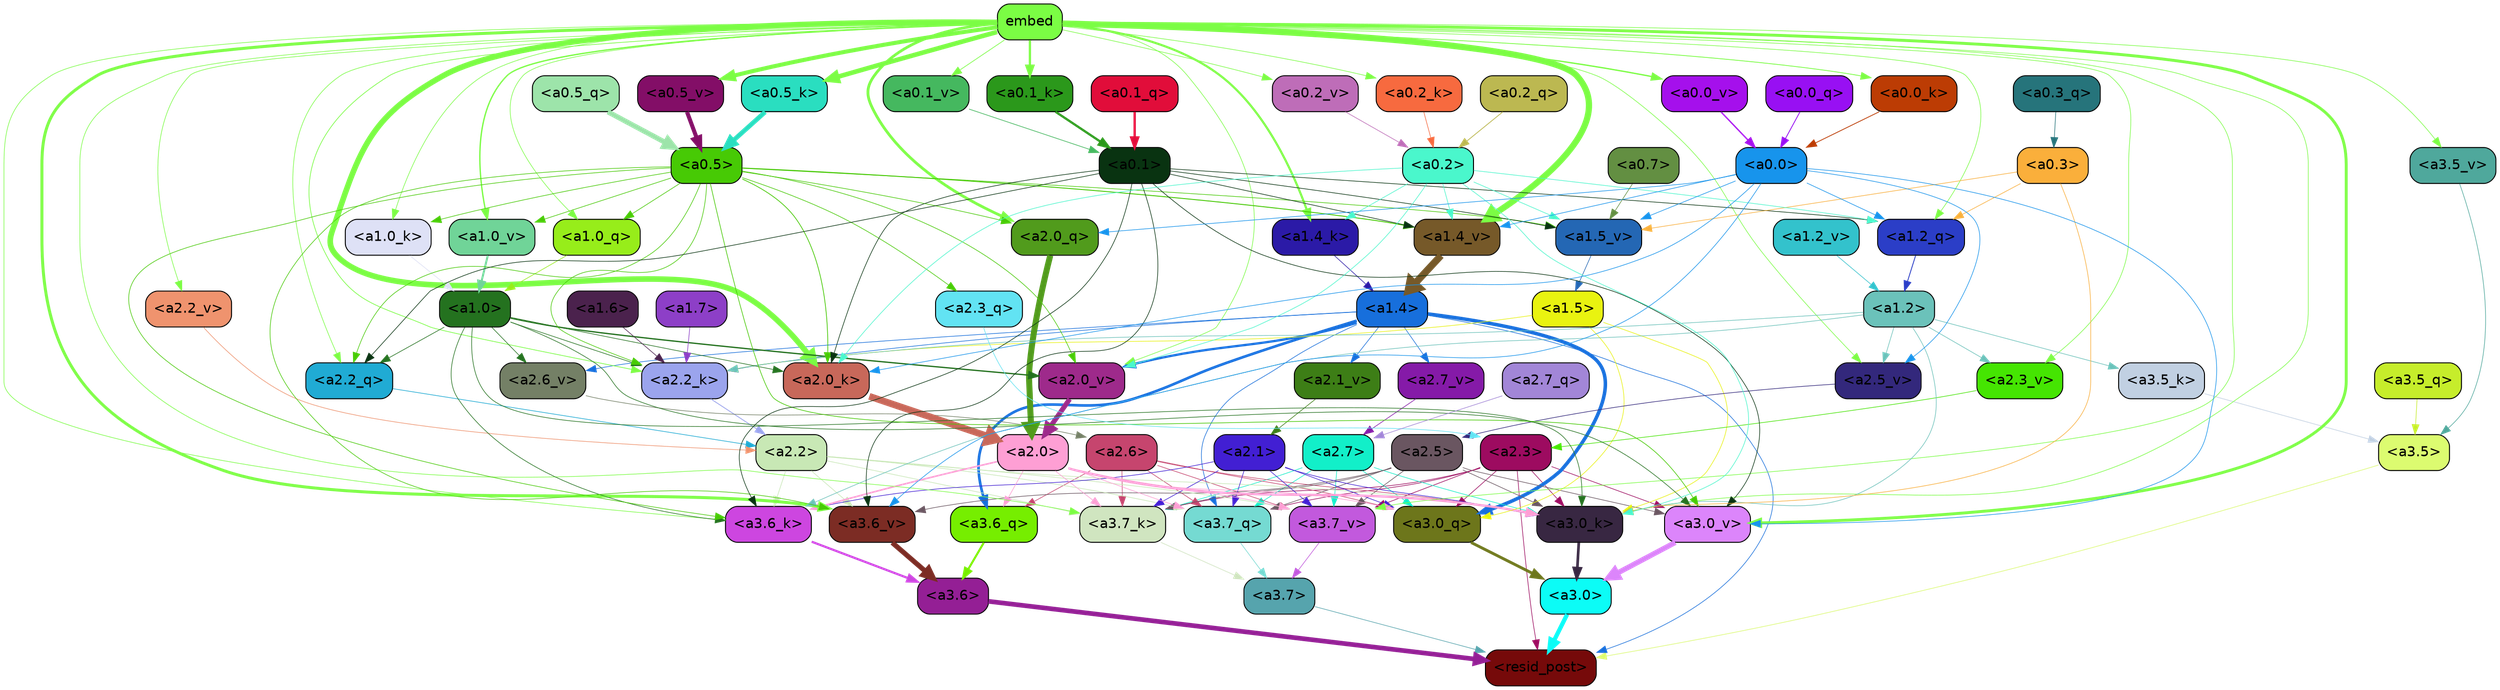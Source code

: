 strict digraph "" {
	graph [bgcolor=transparent,
		layout=dot,
		overlap=false,
		splines=true
	];
	"<a3.7>"	[color=black,
		fillcolor="#56a4ad",
		fontname=Helvetica,
		shape=box,
		style="filled, rounded"];
	"<resid_post>"	[color=black,
		fillcolor="#760a0a",
		fontname=Helvetica,
		shape=box,
		style="filled, rounded"];
	"<a3.7>" -> "<resid_post>"	[color="#56a4ad",
		penwidth=0.6];
	"<a3.6>"	[color=black,
		fillcolor="#941f95",
		fontname=Helvetica,
		shape=box,
		style="filled, rounded"];
	"<a3.6>" -> "<resid_post>"	[color="#941f95",
		penwidth=4.6696330308914185];
	"<a3.5>"	[color=black,
		fillcolor="#dcfb70",
		fontname=Helvetica,
		shape=box,
		style="filled, rounded"];
	"<a3.5>" -> "<resid_post>"	[color="#dcfb70",
		penwidth=0.6];
	"<a3.0>"	[color=black,
		fillcolor="#0cfcf6",
		fontname=Helvetica,
		shape=box,
		style="filled, rounded"];
	"<a3.0>" -> "<resid_post>"	[color="#0cfcf6",
		penwidth=4.282557368278503];
	"<a2.3>"	[color=black,
		fillcolor="#9d0b60",
		fontname=Helvetica,
		shape=box,
		style="filled, rounded"];
	"<a2.3>" -> "<resid_post>"	[color="#9d0b60",
		penwidth=0.6];
	"<a3.7_q>"	[color=black,
		fillcolor="#75dad2",
		fontname=Helvetica,
		shape=box,
		style="filled, rounded"];
	"<a2.3>" -> "<a3.7_q>"	[color="#9d0b60",
		penwidth=0.6];
	"<a3.0_q>"	[color=black,
		fillcolor="#6d761b",
		fontname=Helvetica,
		shape=box,
		style="filled, rounded"];
	"<a2.3>" -> "<a3.0_q>"	[color="#9d0b60",
		penwidth=0.6];
	"<a3.7_k>"	[color=black,
		fillcolor="#d0e5c0",
		fontname=Helvetica,
		shape=box,
		style="filled, rounded"];
	"<a2.3>" -> "<a3.7_k>"	[color="#9d0b60",
		penwidth=0.6];
	"<a3.0_k>"	[color=black,
		fillcolor="#382742",
		fontname=Helvetica,
		shape=box,
		style="filled, rounded"];
	"<a2.3>" -> "<a3.0_k>"	[color="#9d0b60",
		penwidth=0.6];
	"<a3.7_v>"	[color=black,
		fillcolor="#c259dd",
		fontname=Helvetica,
		shape=box,
		style="filled, rounded"];
	"<a2.3>" -> "<a3.7_v>"	[color="#9d0b60",
		penwidth=0.6];
	"<a3.0_v>"	[color=black,
		fillcolor="#dc85fb",
		fontname=Helvetica,
		shape=box,
		style="filled, rounded"];
	"<a2.3>" -> "<a3.0_v>"	[color="#9d0b60",
		penwidth=0.6];
	"<a1.4>"	[color=black,
		fillcolor="#176fdc",
		fontname=Helvetica,
		shape=box,
		style="filled, rounded"];
	"<a1.4>" -> "<resid_post>"	[color="#176fdc",
		penwidth=0.6];
	"<a1.4>" -> "<a3.7_q>"	[color="#176fdc",
		penwidth=0.6];
	"<a3.6_q>"	[color=black,
		fillcolor="#76ee00",
		fontname=Helvetica,
		shape=box,
		style="filled, rounded"];
	"<a1.4>" -> "<a3.6_q>"	[color="#176fdc",
		penwidth=2.6073555648326874];
	"<a1.4>" -> "<a3.0_q>"	[color="#176fdc",
		penwidth=3.4971605762839317];
	"<a2.2_k>"	[color=black,
		fillcolor="#9ba4ed",
		fontname=Helvetica,
		shape=box,
		style="filled, rounded"];
	"<a1.4>" -> "<a2.2_k>"	[color="#176fdc",
		penwidth=0.6];
	"<a2.7_v>"	[color=black,
		fillcolor="#851aa8",
		fontname=Helvetica,
		shape=box,
		style="filled, rounded"];
	"<a1.4>" -> "<a2.7_v>"	[color="#176fdc",
		penwidth=0.6];
	"<a2.6_v>"	[color=black,
		fillcolor="#748066",
		fontname=Helvetica,
		shape=box,
		style="filled, rounded"];
	"<a1.4>" -> "<a2.6_v>"	[color="#176fdc",
		penwidth=0.6];
	"<a2.1_v>"	[color=black,
		fillcolor="#3d7e16",
		fontname=Helvetica,
		shape=box,
		style="filled, rounded"];
	"<a1.4>" -> "<a2.1_v>"	[color="#176fdc",
		penwidth=0.6];
	"<a2.0_v>"	[color=black,
		fillcolor="#9e2a8b",
		fontname=Helvetica,
		shape=box,
		style="filled, rounded"];
	"<a1.4>" -> "<a2.0_v>"	[color="#176fdc",
		penwidth=2.268670678138733];
	"<a3.7_q>" -> "<a3.7>"	[color="#75dad2",
		penwidth=0.6];
	"<a3.6_q>" -> "<a3.6>"	[color="#76ee00",
		penwidth=2.03758105635643];
	"<a3.5_q>"	[color=black,
		fillcolor="#c6ed2b",
		fontname=Helvetica,
		shape=box,
		style="filled, rounded"];
	"<a3.5_q>" -> "<a3.5>"	[color="#c6ed2b",
		penwidth=0.6];
	"<a3.0_q>" -> "<a3.0>"	[color="#6d761b",
		penwidth=2.8638100624084473];
	"<a3.7_k>" -> "<a3.7>"	[color="#d0e5c0",
		penwidth=0.6];
	"<a3.6_k>"	[color=black,
		fillcolor="#cd46e0",
		fontname=Helvetica,
		shape=box,
		style="filled, rounded"];
	"<a3.6_k>" -> "<a3.6>"	[color="#cd46e0",
		penwidth=2.174198240041733];
	"<a3.5_k>"	[color=black,
		fillcolor="#c1d0e2",
		fontname=Helvetica,
		shape=box,
		style="filled, rounded"];
	"<a3.5_k>" -> "<a3.5>"	[color="#c1d0e2",
		penwidth=0.6];
	"<a3.0_k>" -> "<a3.0>"	[color="#382742",
		penwidth=2.6274144649505615];
	"<a3.7_v>" -> "<a3.7>"	[color="#c259dd",
		penwidth=0.6];
	"<a3.6_v>"	[color=black,
		fillcolor="#7c2c24",
		fontname=Helvetica,
		shape=box,
		style="filled, rounded"];
	"<a3.6_v>" -> "<a3.6>"	[color="#7c2c24",
		penwidth=5.002329230308533];
	"<a3.5_v>"	[color=black,
		fillcolor="#4fa89c",
		fontname=Helvetica,
		shape=box,
		style="filled, rounded"];
	"<a3.5_v>" -> "<a3.5>"	[color="#4fa89c",
		penwidth=0.6];
	"<a3.0_v>" -> "<a3.0>"	[color="#dc85fb",
		penwidth=5.188832879066467];
	"<a2.7>"	[color=black,
		fillcolor="#12efc9",
		fontname=Helvetica,
		shape=box,
		style="filled, rounded"];
	"<a2.7>" -> "<a3.7_q>"	[color="#12efc9",
		penwidth=0.6];
	"<a2.7>" -> "<a3.0_q>"	[color="#12efc9",
		penwidth=0.6];
	"<a2.7>" -> "<a3.7_k>"	[color="#12efc9",
		penwidth=0.6];
	"<a2.7>" -> "<a3.0_k>"	[color="#12efc9",
		penwidth=0.6];
	"<a2.7>" -> "<a3.7_v>"	[color="#12efc9",
		penwidth=0.6];
	"<a2.6>"	[color=black,
		fillcolor="#c6456e",
		fontname=Helvetica,
		shape=box,
		style="filled, rounded"];
	"<a2.6>" -> "<a3.7_q>"	[color="#c6456e",
		penwidth=0.6];
	"<a2.6>" -> "<a3.6_q>"	[color="#c6456e",
		penwidth=0.6];
	"<a2.6>" -> "<a3.0_q>"	[color="#c6456e",
		penwidth=0.6];
	"<a2.6>" -> "<a3.7_k>"	[color="#c6456e",
		penwidth=0.6];
	"<a2.6>" -> "<a3.0_k>"	[color="#c6456e",
		penwidth=0.6];
	"<a2.6>" -> "<a3.7_v>"	[color="#c6456e",
		penwidth=0.6];
	"<a2.5>"	[color=black,
		fillcolor="#6a5661",
		fontname=Helvetica,
		shape=box,
		style="filled, rounded"];
	"<a2.5>" -> "<a3.7_q>"	[color="#6a5661",
		penwidth=0.6];
	"<a2.5>" -> "<a3.7_k>"	[color="#6a5661",
		penwidth=0.6];
	"<a2.5>" -> "<a3.0_k>"	[color="#6a5661",
		penwidth=0.6];
	"<a2.5>" -> "<a3.7_v>"	[color="#6a5661",
		penwidth=0.6];
	"<a2.5>" -> "<a3.6_v>"	[color="#6a5661",
		penwidth=0.6];
	"<a2.5>" -> "<a3.0_v>"	[color="#6a5661",
		penwidth=0.6];
	"<a2.2>"	[color=black,
		fillcolor="#c8e8b5",
		fontname=Helvetica,
		shape=box,
		style="filled, rounded"];
	"<a2.2>" -> "<a3.7_q>"	[color="#c8e8b5",
		penwidth=0.6];
	"<a2.2>" -> "<a3.7_k>"	[color="#c8e8b5",
		penwidth=0.6];
	"<a2.2>" -> "<a3.6_k>"	[color="#c8e8b5",
		penwidth=0.6];
	"<a2.2>" -> "<a3.0_k>"	[color="#c8e8b5",
		penwidth=0.6];
	"<a2.2>" -> "<a3.7_v>"	[color="#c8e8b5",
		penwidth=0.6];
	"<a2.2>" -> "<a3.6_v>"	[color="#c8e8b5",
		penwidth=0.6];
	"<a2.1>"	[color=black,
		fillcolor="#421fd3",
		fontname=Helvetica,
		shape=box,
		style="filled, rounded"];
	"<a2.1>" -> "<a3.7_q>"	[color="#421fd3",
		penwidth=0.6];
	"<a2.1>" -> "<a3.0_q>"	[color="#421fd3",
		penwidth=0.6];
	"<a2.1>" -> "<a3.7_k>"	[color="#421fd3",
		penwidth=0.6];
	"<a2.1>" -> "<a3.6_k>"	[color="#421fd3",
		penwidth=0.6];
	"<a2.1>" -> "<a3.0_k>"	[color="#421fd3",
		penwidth=0.6];
	"<a2.1>" -> "<a3.7_v>"	[color="#421fd3",
		penwidth=0.6];
	"<a2.0>"	[color=black,
		fillcolor="#fe9fd4",
		fontname=Helvetica,
		shape=box,
		style="filled, rounded"];
	"<a2.0>" -> "<a3.7_q>"	[color="#fe9fd4",
		penwidth=0.6];
	"<a2.0>" -> "<a3.6_q>"	[color="#fe9fd4",
		penwidth=0.6];
	"<a2.0>" -> "<a3.0_q>"	[color="#fe9fd4",
		penwidth=0.6];
	"<a2.0>" -> "<a3.7_k>"	[color="#fe9fd4",
		penwidth=0.6];
	"<a2.0>" -> "<a3.6_k>"	[color="#fe9fd4",
		penwidth=1.5568191409111023];
	"<a2.0>" -> "<a3.0_k>"	[color="#fe9fd4",
		penwidth=2.270527422428131];
	"<a2.0>" -> "<a3.7_v>"	[color="#fe9fd4",
		penwidth=0.6];
	"<a1.5>"	[color=black,
		fillcolor="#e9f310",
		fontname=Helvetica,
		shape=box,
		style="filled, rounded"];
	"<a1.5>" -> "<a3.0_q>"	[color="#e9f310",
		penwidth=0.6];
	"<a1.5>" -> "<a3.0_k>"	[color="#e9f310",
		penwidth=0.6];
	"<a1.5>" -> "<a2.2_k>"	[color="#e9f310",
		penwidth=0.6];
	embed	[color=black,
		fillcolor="#7bfd44",
		fontname=Helvetica,
		shape=box,
		style="filled, rounded"];
	embed -> "<a3.7_k>"	[color="#7bfd44",
		penwidth=0.6];
	embed -> "<a3.6_k>"	[color="#7bfd44",
		penwidth=0.6];
	embed -> "<a3.0_k>"	[color="#7bfd44",
		penwidth=0.6];
	embed -> "<a3.7_v>"	[color="#7bfd44",
		penwidth=0.6];
	embed -> "<a3.6_v>"	[color="#7bfd44",
		penwidth=2.9588699340820312];
	embed -> "<a3.5_v>"	[color="#7bfd44",
		penwidth=0.6];
	embed -> "<a3.0_v>"	[color="#7bfd44",
		penwidth=2.8686431646347046];
	"<a2.2_q>"	[color=black,
		fillcolor="#20abd4",
		fontname=Helvetica,
		shape=box,
		style="filled, rounded"];
	embed -> "<a2.2_q>"	[color="#7bfd44",
		penwidth=0.6];
	"<a2.0_q>"	[color=black,
		fillcolor="#519b1c",
		fontname=Helvetica,
		shape=box,
		style="filled, rounded"];
	embed -> "<a2.0_q>"	[color="#7bfd44",
		penwidth=2.7617180347442627];
	embed -> "<a2.2_k>"	[color="#7bfd44",
		penwidth=0.67606520652771];
	"<a2.0_k>"	[color=black,
		fillcolor="#c8685a",
		fontname=Helvetica,
		shape=box,
		style="filled, rounded"];
	embed -> "<a2.0_k>"	[color="#7bfd44",
		penwidth=5.615107178688049];
	"<a2.5_v>"	[color=black,
		fillcolor="#33287c",
		fontname=Helvetica,
		shape=box,
		style="filled, rounded"];
	embed -> "<a2.5_v>"	[color="#7bfd44",
		penwidth=0.6];
	"<a2.3_v>"	[color=black,
		fillcolor="#45e502",
		fontname=Helvetica,
		shape=box,
		style="filled, rounded"];
	embed -> "<a2.3_v>"	[color="#7bfd44",
		penwidth=0.6];
	"<a2.2_v>"	[color=black,
		fillcolor="#ef936e",
		fontname=Helvetica,
		shape=box,
		style="filled, rounded"];
	embed -> "<a2.2_v>"	[color="#7bfd44",
		penwidth=0.6];
	embed -> "<a2.0_v>"	[color="#7bfd44",
		penwidth=0.6];
	"<a1.2_q>"	[color=black,
		fillcolor="#2b3ec7",
		fontname=Helvetica,
		shape=box,
		style="filled, rounded"];
	embed -> "<a1.2_q>"	[color="#7bfd44",
		penwidth=0.6];
	"<a1.0_q>"	[color=black,
		fillcolor="#97ed1a",
		fontname=Helvetica,
		shape=box,
		style="filled, rounded"];
	embed -> "<a1.0_q>"	[color="#7bfd44",
		penwidth=0.6];
	"<a1.4_k>"	[color=black,
		fillcolor="#2b1aa7",
		fontname=Helvetica,
		shape=box,
		style="filled, rounded"];
	embed -> "<a1.4_k>"	[color="#7bfd44",
		penwidth=2.1468217372894287];
	"<a1.0_k>"	[color=black,
		fillcolor="#dee1f6",
		fontname=Helvetica,
		shape=box,
		style="filled, rounded"];
	embed -> "<a1.0_k>"	[color="#7bfd44",
		penwidth=0.6];
	"<a1.4_v>"	[color=black,
		fillcolor="#765929",
		fontname=Helvetica,
		shape=box,
		style="filled, rounded"];
	embed -> "<a1.4_v>"	[color="#7bfd44",
		penwidth=6.189999580383301];
	"<a1.0_v>"	[color=black,
		fillcolor="#70d498",
		fontname=Helvetica,
		shape=box,
		style="filled, rounded"];
	embed -> "<a1.0_v>"	[color="#7bfd44",
		penwidth=1.3123979568481445];
	"<a0.5_k>"	[color=black,
		fillcolor="#2adec0",
		fontname=Helvetica,
		shape=box,
		style="filled, rounded"];
	embed -> "<a0.5_k>"	[color="#7bfd44",
		penwidth=4.58268666267395];
	"<a0.2_k>"	[color=black,
		fillcolor="#f76a3f",
		fontname=Helvetica,
		shape=box,
		style="filled, rounded"];
	embed -> "<a0.2_k>"	[color="#7bfd44",
		penwidth=0.6];
	"<a0.1_k>"	[color=black,
		fillcolor="#2b981b",
		fontname=Helvetica,
		shape=box,
		style="filled, rounded"];
	embed -> "<a0.1_k>"	[color="#7bfd44",
		penwidth=2.2296652793884277];
	"<a0.0_k>"	[color=black,
		fillcolor="#bc3c04",
		fontname=Helvetica,
		shape=box,
		style="filled, rounded"];
	embed -> "<a0.0_k>"	[color="#7bfd44",
		penwidth=0.7705097198486328];
	"<a0.5_v>"	[color=black,
		fillcolor="#830e67",
		fontname=Helvetica,
		shape=box,
		style="filled, rounded"];
	embed -> "<a0.5_v>"	[color="#7bfd44",
		penwidth=4.06441330909729];
	"<a0.2_v>"	[color=black,
		fillcolor="#be6db8",
		fontname=Helvetica,
		shape=box,
		style="filled, rounded"];
	embed -> "<a0.2_v>"	[color="#7bfd44",
		penwidth=0.6];
	"<a0.1_v>"	[color=black,
		fillcolor="#45b85f",
		fontname=Helvetica,
		shape=box,
		style="filled, rounded"];
	embed -> "<a0.1_v>"	[color="#7bfd44",
		penwidth=0.6574034690856934];
	"<a0.0_v>"	[color=black,
		fillcolor="#a510ec",
		fontname=Helvetica,
		shape=box,
		style="filled, rounded"];
	embed -> "<a0.0_v>"	[color="#7bfd44",
		penwidth=1.3119869232177734];
	"<a1.2>"	[color=black,
		fillcolor="#6bc2ba",
		fontname=Helvetica,
		shape=box,
		style="filled, rounded"];
	"<a1.2>" -> "<a3.6_k>"	[color="#6bc2ba",
		penwidth=0.6];
	"<a1.2>" -> "<a3.5_k>"	[color="#6bc2ba",
		penwidth=0.6];
	"<a1.2>" -> "<a3.0_k>"	[color="#6bc2ba",
		penwidth=0.6];
	"<a1.2>" -> "<a2.2_k>"	[color="#6bc2ba",
		penwidth=0.6];
	"<a1.2>" -> "<a2.5_v>"	[color="#6bc2ba",
		penwidth=0.6];
	"<a1.2>" -> "<a2.3_v>"	[color="#6bc2ba",
		penwidth=0.6];
	"<a1.0>"	[color=black,
		fillcolor="#24721f",
		fontname=Helvetica,
		shape=box,
		style="filled, rounded"];
	"<a1.0>" -> "<a3.6_k>"	[color="#24721f",
		penwidth=0.6];
	"<a1.0>" -> "<a3.0_k>"	[color="#24721f",
		penwidth=0.6];
	"<a1.0>" -> "<a3.0_v>"	[color="#24721f",
		penwidth=0.6];
	"<a1.0>" -> "<a2.2_q>"	[color="#24721f",
		penwidth=0.6];
	"<a1.0>" -> "<a2.2_k>"	[color="#24721f",
		penwidth=0.6];
	"<a1.0>" -> "<a2.0_k>"	[color="#24721f",
		penwidth=0.6];
	"<a1.0>" -> "<a2.6_v>"	[color="#24721f",
		penwidth=0.6];
	"<a1.0>" -> "<a2.0_v>"	[color="#24721f",
		penwidth=1.27996826171875];
	"<a0.5>"	[color=black,
		fillcolor="#47ca05",
		fontname=Helvetica,
		shape=box,
		style="filled, rounded"];
	"<a0.5>" -> "<a3.6_k>"	[color="#47ca05",
		penwidth=0.6];
	"<a0.5>" -> "<a3.6_v>"	[color="#47ca05",
		penwidth=0.6];
	"<a0.5>" -> "<a3.0_v>"	[color="#47ca05",
		penwidth=0.6421224474906921];
	"<a2.3_q>"	[color=black,
		fillcolor="#62e3f3",
		fontname=Helvetica,
		shape=box,
		style="filled, rounded"];
	"<a0.5>" -> "<a2.3_q>"	[color="#47ca05",
		penwidth=0.6];
	"<a0.5>" -> "<a2.2_q>"	[color="#47ca05",
		penwidth=0.6];
	"<a0.5>" -> "<a2.0_q>"	[color="#47ca05",
		penwidth=0.6];
	"<a0.5>" -> "<a2.2_k>"	[color="#47ca05",
		penwidth=0.6];
	"<a0.5>" -> "<a2.0_k>"	[color="#47ca05",
		penwidth=0.7151575088500977];
	"<a0.5>" -> "<a2.0_v>"	[color="#47ca05",
		penwidth=0.6];
	"<a0.5>" -> "<a1.0_q>"	[color="#47ca05",
		penwidth=0.6];
	"<a0.5>" -> "<a1.0_k>"	[color="#47ca05",
		penwidth=0.6];
	"<a1.5_v>"	[color=black,
		fillcolor="#2467b4",
		fontname=Helvetica,
		shape=box,
		style="filled, rounded"];
	"<a0.5>" -> "<a1.5_v>"	[color="#47ca05",
		penwidth=0.6];
	"<a0.5>" -> "<a1.4_v>"	[color="#47ca05",
		penwidth=0.8927993774414062];
	"<a0.5>" -> "<a1.0_v>"	[color="#47ca05",
		penwidth=0.6];
	"<a0.1>"	[color=black,
		fillcolor="#093311",
		fontname=Helvetica,
		shape=box,
		style="filled, rounded"];
	"<a0.1>" -> "<a3.6_k>"	[color="#093311",
		penwidth=0.6];
	"<a0.1>" -> "<a3.6_v>"	[color="#093311",
		penwidth=0.6];
	"<a0.1>" -> "<a3.0_v>"	[color="#093311",
		penwidth=0.6];
	"<a0.1>" -> "<a2.2_q>"	[color="#093311",
		penwidth=0.6];
	"<a0.1>" -> "<a2.0_k>"	[color="#093311",
		penwidth=0.6];
	"<a0.1>" -> "<a1.2_q>"	[color="#093311",
		penwidth=0.6];
	"<a0.1>" -> "<a1.5_v>"	[color="#093311",
		penwidth=0.6];
	"<a0.1>" -> "<a1.4_v>"	[color="#093311",
		penwidth=0.6];
	"<a0.3>"	[color=black,
		fillcolor="#faaf3b",
		fontname=Helvetica,
		shape=box,
		style="filled, rounded"];
	"<a0.3>" -> "<a3.0_k>"	[color="#faaf3b",
		penwidth=0.6];
	"<a0.3>" -> "<a1.2_q>"	[color="#faaf3b",
		penwidth=0.6];
	"<a0.3>" -> "<a1.5_v>"	[color="#faaf3b",
		penwidth=0.6];
	"<a0.2>"	[color=black,
		fillcolor="#4af7cc",
		fontname=Helvetica,
		shape=box,
		style="filled, rounded"];
	"<a0.2>" -> "<a3.0_k>"	[color="#4af7cc",
		penwidth=0.6];
	"<a0.2>" -> "<a2.0_k>"	[color="#4af7cc",
		penwidth=0.6];
	"<a0.2>" -> "<a2.0_v>"	[color="#4af7cc",
		penwidth=0.6];
	"<a0.2>" -> "<a1.2_q>"	[color="#4af7cc",
		penwidth=0.6];
	"<a0.2>" -> "<a1.4_k>"	[color="#4af7cc",
		penwidth=0.6];
	"<a0.2>" -> "<a1.5_v>"	[color="#4af7cc",
		penwidth=0.6];
	"<a0.2>" -> "<a1.4_v>"	[color="#4af7cc",
		penwidth=0.6];
	"<a0.0>"	[color=black,
		fillcolor="#1794ec",
		fontname=Helvetica,
		shape=box,
		style="filled, rounded"];
	"<a0.0>" -> "<a3.6_v>"	[color="#1794ec",
		penwidth=0.6];
	"<a0.0>" -> "<a3.0_v>"	[color="#1794ec",
		penwidth=0.6];
	"<a0.0>" -> "<a2.0_q>"	[color="#1794ec",
		penwidth=0.6];
	"<a0.0>" -> "<a2.0_k>"	[color="#1794ec",
		penwidth=0.6];
	"<a0.0>" -> "<a2.5_v>"	[color="#1794ec",
		penwidth=0.6];
	"<a0.0>" -> "<a1.2_q>"	[color="#1794ec",
		penwidth=0.6];
	"<a0.0>" -> "<a1.5_v>"	[color="#1794ec",
		penwidth=0.6];
	"<a0.0>" -> "<a1.4_v>"	[color="#1794ec",
		penwidth=0.6];
	"<a2.7_q>"	[color=black,
		fillcolor="#a286d7",
		fontname=Helvetica,
		shape=box,
		style="filled, rounded"];
	"<a2.7_q>" -> "<a2.7>"	[color="#a286d7",
		penwidth=0.6];
	"<a2.3_q>" -> "<a2.3>"	[color="#62e3f3",
		penwidth=0.6];
	"<a2.2_q>" -> "<a2.2>"	[color="#20abd4",
		penwidth=0.6340763568878174];
	"<a2.0_q>" -> "<a2.0>"	[color="#519b1c",
		penwidth=6.0160088539123535];
	"<a2.2_k>" -> "<a2.2>"	[color="#9ba4ed",
		penwidth=0.7764816284179688];
	"<a2.0_k>" -> "<a2.0>"	[color="#c8685a",
		penwidth=6.773025274276733];
	"<a2.7_v>" -> "<a2.7>"	[color="#851aa8",
		penwidth=0.6];
	"<a2.6_v>" -> "<a2.6>"	[color="#748066",
		penwidth=0.6];
	"<a2.5_v>" -> "<a2.5>"	[color="#33287c",
		penwidth=0.6];
	"<a2.3_v>" -> "<a2.3>"	[color="#45e502",
		penwidth=0.6];
	"<a2.2_v>" -> "<a2.2>"	[color="#ef936e",
		penwidth=0.6];
	"<a2.1_v>" -> "<a2.1>"	[color="#3d7e16",
		penwidth=0.6];
	"<a2.0_v>" -> "<a2.0>"	[color="#9e2a8b",
		penwidth=4.906715989112854];
	"<a1.7>"	[color=black,
		fillcolor="#8d3fc7",
		fontname=Helvetica,
		shape=box,
		style="filled, rounded"];
	"<a1.7>" -> "<a2.2_k>"	[color="#8d3fc7",
		penwidth=0.6];
	"<a1.6>"	[color=black,
		fillcolor="#4b224d",
		fontname=Helvetica,
		shape=box,
		style="filled, rounded"];
	"<a1.6>" -> "<a2.2_k>"	[color="#4b224d",
		penwidth=0.6];
	"<a1.2_q>" -> "<a1.2>"	[color="#2b3ec7",
		penwidth=0.836545467376709];
	"<a1.0_q>" -> "<a1.0>"	[color="#97ed1a",
		penwidth=0.6];
	"<a1.4_k>" -> "<a1.4>"	[color="#2b1aa7",
		penwidth=0.6];
	"<a1.0_k>" -> "<a1.0>"	[color="#dee1f6",
		penwidth=0.6];
	"<a1.5_v>" -> "<a1.5>"	[color="#2467b4",
		penwidth=0.6];
	"<a1.4_v>" -> "<a1.4>"	[color="#765929",
		penwidth=7.093163728713989];
	"<a1.2_v>"	[color=black,
		fillcolor="#33c2cc",
		fontname=Helvetica,
		shape=box,
		style="filled, rounded"];
	"<a1.2_v>" -> "<a1.2>"	[color="#33c2cc",
		penwidth=0.6];
	"<a1.0_v>" -> "<a1.0>"	[color="#70d498",
		penwidth=1.9666723012924194];
	"<a0.7>"	[color=black,
		fillcolor="#638f42",
		fontname=Helvetica,
		shape=box,
		style="filled, rounded"];
	"<a0.7>" -> "<a1.5_v>"	[color="#638f42",
		penwidth=0.6];
	"<a0.5_q>"	[color=black,
		fillcolor="#9de4aa",
		fontname=Helvetica,
		shape=box,
		style="filled, rounded"];
	"<a0.5_q>" -> "<a0.5>"	[color="#9de4aa",
		penwidth=5.0559651255607605];
	"<a0.3_q>"	[color=black,
		fillcolor="#26747b",
		fontname=Helvetica,
		shape=box,
		style="filled, rounded"];
	"<a0.3_q>" -> "<a0.3>"	[color="#26747b",
		penwidth=0.6];
	"<a0.2_q>"	[color=black,
		fillcolor="#bcb851",
		fontname=Helvetica,
		shape=box,
		style="filled, rounded"];
	"<a0.2_q>" -> "<a0.2>"	[color="#bcb851",
		penwidth=0.7587676048278809];
	"<a0.1_q>"	[color=black,
		fillcolor="#e10d3a",
		fontname=Helvetica,
		shape=box,
		style="filled, rounded"];
	"<a0.1_q>" -> "<a0.1>"	[color="#e10d3a",
		penwidth=2.3103086948394775];
	"<a0.0_q>"	[color=black,
		fillcolor="#9810f3",
		fontname=Helvetica,
		shape=box,
		style="filled, rounded"];
	"<a0.0_q>" -> "<a0.0>"	[color="#9810f3",
		penwidth=0.8285908699035645];
	"<a0.5_k>" -> "<a0.5>"	[color="#2adec0",
		penwidth=4.577519536018372];
	"<a0.2_k>" -> "<a0.2>"	[color="#f76a3f",
		penwidth=0.6];
	"<a0.1_k>" -> "<a0.1>"	[color="#2b981b",
		penwidth=2.2273199558258057];
	"<a0.0_k>" -> "<a0.0>"	[color="#bc3c04",
		penwidth=0.7703166007995605];
	"<a0.5_v>" -> "<a0.5>"	[color="#830e67",
		penwidth=4.062177300453186];
	"<a0.2_v>" -> "<a0.2>"	[color="#be6db8",
		penwidth=0.6];
	"<a0.1_v>" -> "<a0.1>"	[color="#45b85f",
		penwidth=0.654442310333252];
	"<a0.0_v>" -> "<a0.0>"	[color="#a510ec",
		penwidth=1.307939052581787];
}
